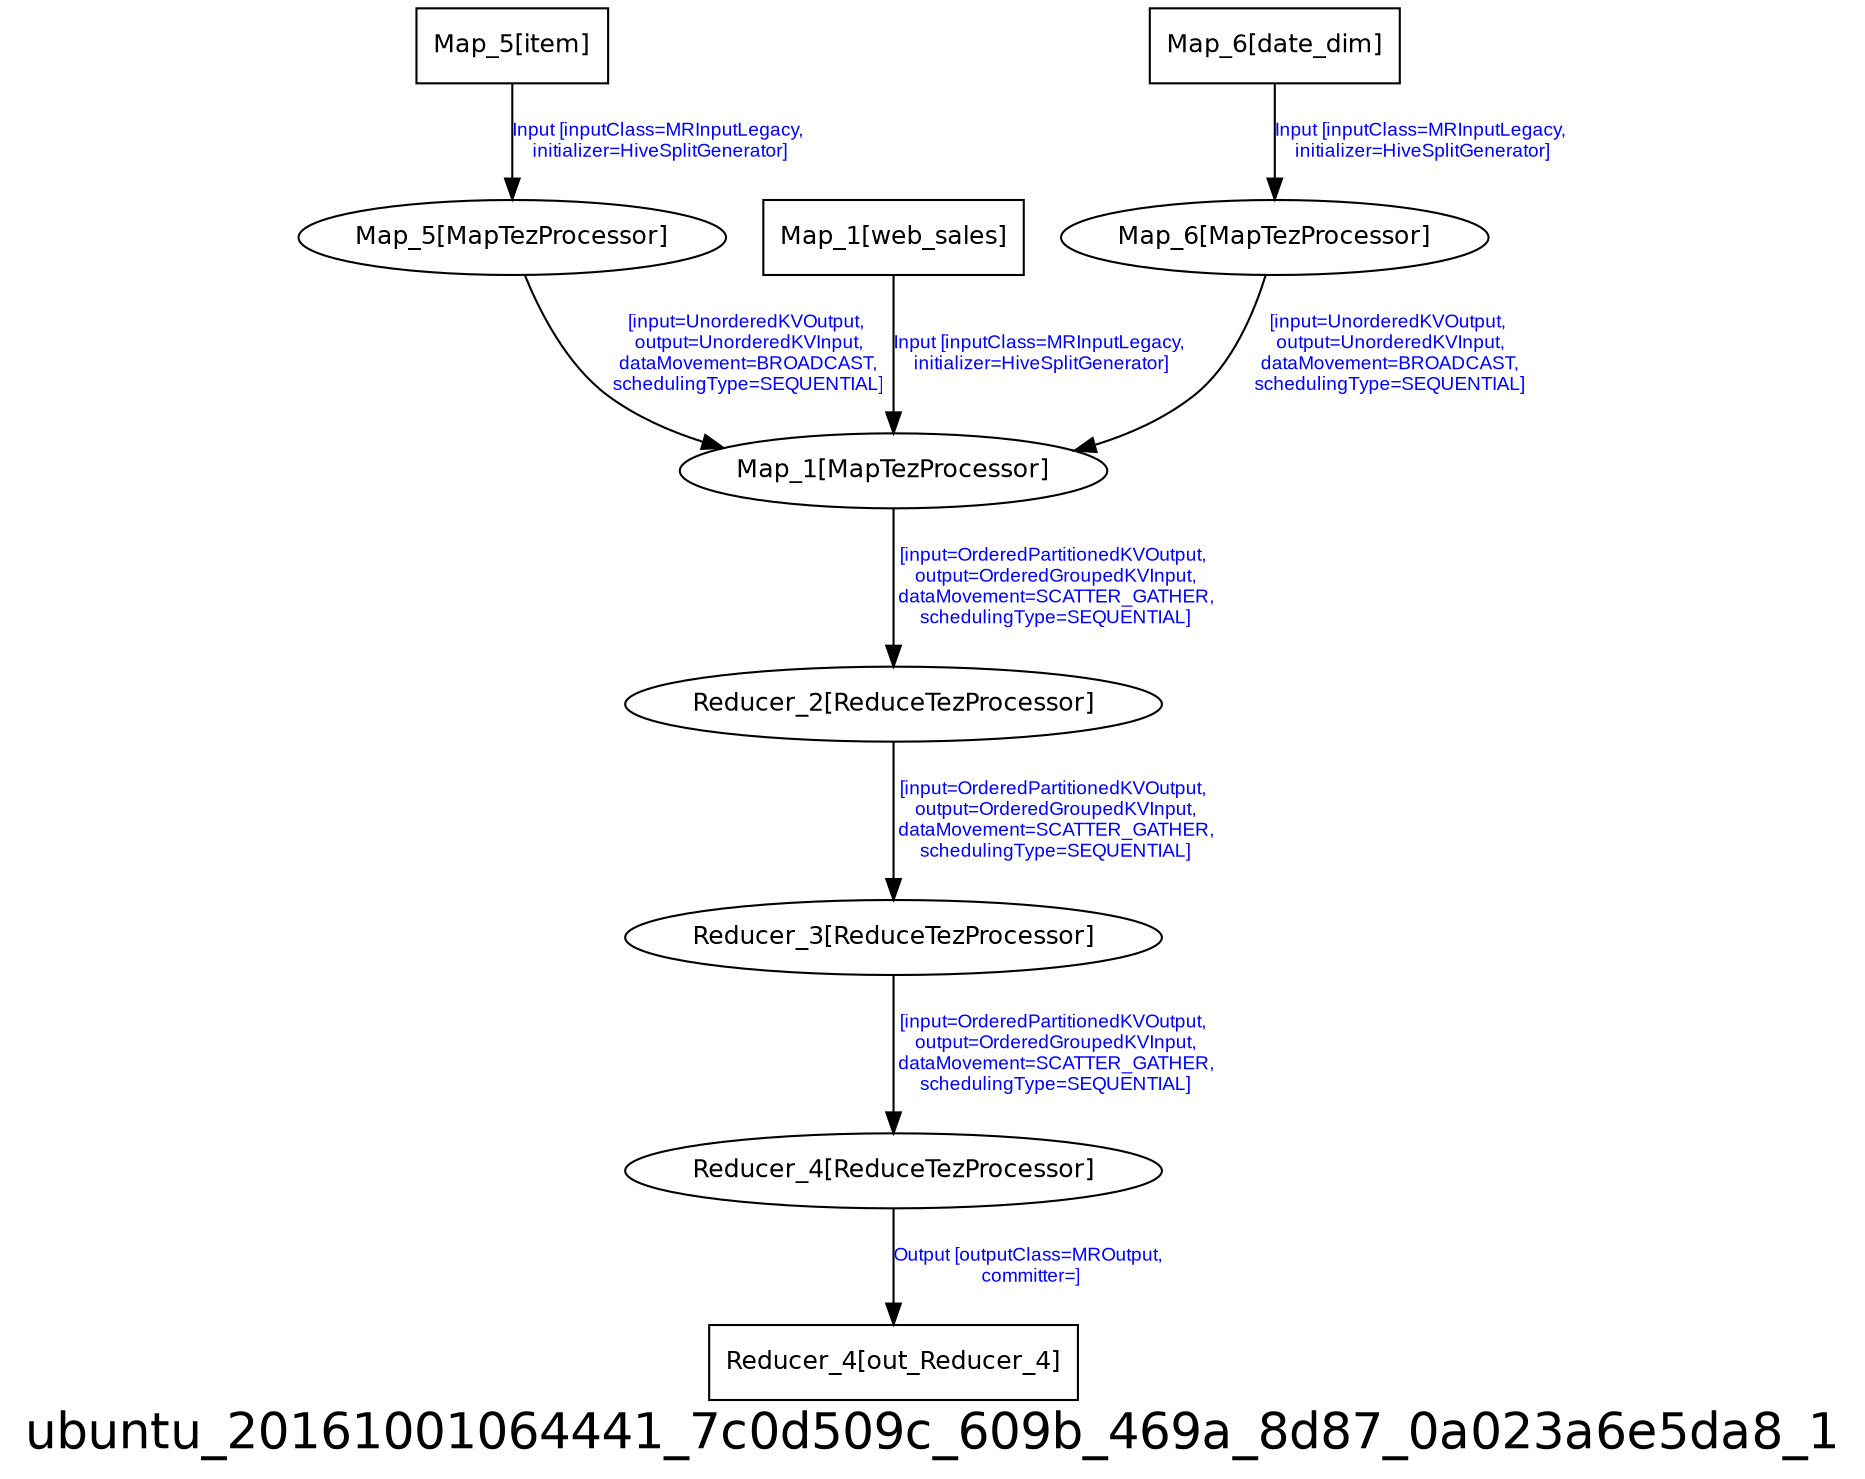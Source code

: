 digraph ubuntu_20161001064441_7c0d509c_609b_469a_8d87_0a023a6e5da8_1 {
graph [ label="ubuntu_20161001064441_7c0d509c_609b_469a_8d87_0a023a6e5da8_1", fontsize=24, fontname=Helvetica];
node [fontsize=12, fontname=Helvetica];
edge [fontsize=9, fontcolor=blue, fontname=Arial];
"ubuntu_20161001064441_7c0d509c_609b_469a_8d87_0a023a6e5da8_1.Map_5_item" [ label = "Map_5[item]", shape = "box" ];
"ubuntu_20161001064441_7c0d509c_609b_469a_8d87_0a023a6e5da8_1.Map_5_item" -> "ubuntu_20161001064441_7c0d509c_609b_469a_8d87_0a023a6e5da8_1.Map_5" [ label = "Input [inputClass=MRInputLegacy,\n initializer=HiveSplitGenerator]" ];
"ubuntu_20161001064441_7c0d509c_609b_469a_8d87_0a023a6e5da8_1.Reducer_4_out_Reducer_4" [ label = "Reducer_4[out_Reducer_4]", shape = "box" ];
"ubuntu_20161001064441_7c0d509c_609b_469a_8d87_0a023a6e5da8_1.Reducer_4" [ label = "Reducer_4[ReduceTezProcessor]" ];
"ubuntu_20161001064441_7c0d509c_609b_469a_8d87_0a023a6e5da8_1.Reducer_4" -> "ubuntu_20161001064441_7c0d509c_609b_469a_8d87_0a023a6e5da8_1.Reducer_4_out_Reducer_4" [ label = "Output [outputClass=MROutput,\n committer=]" ];
"ubuntu_20161001064441_7c0d509c_609b_469a_8d87_0a023a6e5da8_1.Reducer_3" [ label = "Reducer_3[ReduceTezProcessor]" ];
"ubuntu_20161001064441_7c0d509c_609b_469a_8d87_0a023a6e5da8_1.Reducer_3" -> "ubuntu_20161001064441_7c0d509c_609b_469a_8d87_0a023a6e5da8_1.Reducer_4" [ label = "[input=OrderedPartitionedKVOutput,\n output=OrderedGroupedKVInput,\n dataMovement=SCATTER_GATHER,\n schedulingType=SEQUENTIAL]" ];
"ubuntu_20161001064441_7c0d509c_609b_469a_8d87_0a023a6e5da8_1.Map_1_web_sales" [ label = "Map_1[web_sales]", shape = "box" ];
"ubuntu_20161001064441_7c0d509c_609b_469a_8d87_0a023a6e5da8_1.Map_1_web_sales" -> "ubuntu_20161001064441_7c0d509c_609b_469a_8d87_0a023a6e5da8_1.Map_1" [ label = "Input [inputClass=MRInputLegacy,\n initializer=HiveSplitGenerator]" ];
"ubuntu_20161001064441_7c0d509c_609b_469a_8d87_0a023a6e5da8_1.Map_1" [ label = "Map_1[MapTezProcessor]" ];
"ubuntu_20161001064441_7c0d509c_609b_469a_8d87_0a023a6e5da8_1.Map_1" -> "ubuntu_20161001064441_7c0d509c_609b_469a_8d87_0a023a6e5da8_1.Reducer_2" [ label = "[input=OrderedPartitionedKVOutput,\n output=OrderedGroupedKVInput,\n dataMovement=SCATTER_GATHER,\n schedulingType=SEQUENTIAL]" ];
"ubuntu_20161001064441_7c0d509c_609b_469a_8d87_0a023a6e5da8_1.Map_5" [ label = "Map_5[MapTezProcessor]" ];
"ubuntu_20161001064441_7c0d509c_609b_469a_8d87_0a023a6e5da8_1.Map_5" -> "ubuntu_20161001064441_7c0d509c_609b_469a_8d87_0a023a6e5da8_1.Map_1" [ label = "[input=UnorderedKVOutput,\n output=UnorderedKVInput,\n dataMovement=BROADCAST,\n schedulingType=SEQUENTIAL]" ];
"ubuntu_20161001064441_7c0d509c_609b_469a_8d87_0a023a6e5da8_1.Map_6" [ label = "Map_6[MapTezProcessor]" ];
"ubuntu_20161001064441_7c0d509c_609b_469a_8d87_0a023a6e5da8_1.Map_6" -> "ubuntu_20161001064441_7c0d509c_609b_469a_8d87_0a023a6e5da8_1.Map_1" [ label = "[input=UnorderedKVOutput,\n output=UnorderedKVInput,\n dataMovement=BROADCAST,\n schedulingType=SEQUENTIAL]" ];
"ubuntu_20161001064441_7c0d509c_609b_469a_8d87_0a023a6e5da8_1.Map_6_date_dim" [ label = "Map_6[date_dim]", shape = "box" ];
"ubuntu_20161001064441_7c0d509c_609b_469a_8d87_0a023a6e5da8_1.Map_6_date_dim" -> "ubuntu_20161001064441_7c0d509c_609b_469a_8d87_0a023a6e5da8_1.Map_6" [ label = "Input [inputClass=MRInputLegacy,\n initializer=HiveSplitGenerator]" ];
"ubuntu_20161001064441_7c0d509c_609b_469a_8d87_0a023a6e5da8_1.Reducer_2" [ label = "Reducer_2[ReduceTezProcessor]" ];
"ubuntu_20161001064441_7c0d509c_609b_469a_8d87_0a023a6e5da8_1.Reducer_2" -> "ubuntu_20161001064441_7c0d509c_609b_469a_8d87_0a023a6e5da8_1.Reducer_3" [ label = "[input=OrderedPartitionedKVOutput,\n output=OrderedGroupedKVInput,\n dataMovement=SCATTER_GATHER,\n schedulingType=SEQUENTIAL]" ];
}
